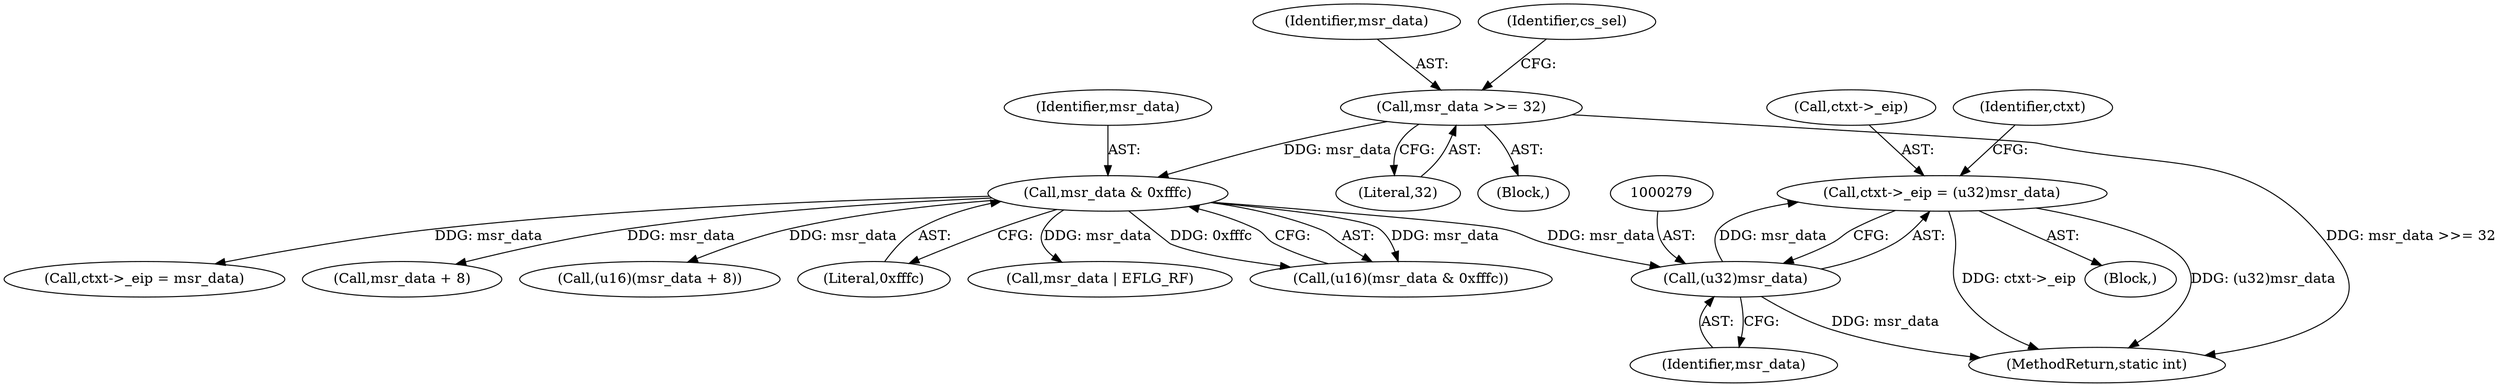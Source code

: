 digraph "0_linux_c2226fc9e87ba3da060e47333657cd6616652b84@pointer" {
"1000274" [label="(Call,ctxt->_eip = (u32)msr_data)"];
"1000278" [label="(Call,(u32)msr_data)"];
"1000173" [label="(Call,msr_data & 0xfffc)"];
"1000166" [label="(Call,msr_data >>= 32)"];
"1000180" [label="(Call,msr_data + 8)"];
"1000166" [label="(Call,msr_data >>= 32)"];
"1000268" [label="(Block,)"];
"1000167" [label="(Identifier,msr_data)"];
"1000274" [label="(Call,ctxt->_eip = (u32)msr_data)"];
"1000104" [label="(Block,)"];
"1000283" [label="(Identifier,ctxt)"];
"1000174" [label="(Identifier,msr_data)"];
"1000178" [label="(Call,(u16)(msr_data + 8))"];
"1000275" [label="(Call,ctxt->_eip)"];
"1000293" [label="(MethodReturn,static int)"];
"1000175" [label="(Literal,0xfffc)"];
"1000170" [label="(Identifier,cs_sel)"];
"1000173" [label="(Call,msr_data & 0xfffc)"];
"1000264" [label="(Call,msr_data | EFLG_RF)"];
"1000171" [label="(Call,(u16)(msr_data & 0xfffc))"];
"1000168" [label="(Literal,32)"];
"1000280" [label="(Identifier,msr_data)"];
"1000249" [label="(Call,ctxt->_eip = msr_data)"];
"1000278" [label="(Call,(u32)msr_data)"];
"1000274" -> "1000268"  [label="AST: "];
"1000274" -> "1000278"  [label="CFG: "];
"1000275" -> "1000274"  [label="AST: "];
"1000278" -> "1000274"  [label="AST: "];
"1000283" -> "1000274"  [label="CFG: "];
"1000274" -> "1000293"  [label="DDG: ctxt->_eip"];
"1000274" -> "1000293"  [label="DDG: (u32)msr_data"];
"1000278" -> "1000274"  [label="DDG: msr_data"];
"1000278" -> "1000280"  [label="CFG: "];
"1000279" -> "1000278"  [label="AST: "];
"1000280" -> "1000278"  [label="AST: "];
"1000278" -> "1000293"  [label="DDG: msr_data"];
"1000173" -> "1000278"  [label="DDG: msr_data"];
"1000173" -> "1000171"  [label="AST: "];
"1000173" -> "1000175"  [label="CFG: "];
"1000174" -> "1000173"  [label="AST: "];
"1000175" -> "1000173"  [label="AST: "];
"1000171" -> "1000173"  [label="CFG: "];
"1000173" -> "1000171"  [label="DDG: msr_data"];
"1000173" -> "1000171"  [label="DDG: 0xfffc"];
"1000166" -> "1000173"  [label="DDG: msr_data"];
"1000173" -> "1000178"  [label="DDG: msr_data"];
"1000173" -> "1000180"  [label="DDG: msr_data"];
"1000173" -> "1000249"  [label="DDG: msr_data"];
"1000173" -> "1000264"  [label="DDG: msr_data"];
"1000166" -> "1000104"  [label="AST: "];
"1000166" -> "1000168"  [label="CFG: "];
"1000167" -> "1000166"  [label="AST: "];
"1000168" -> "1000166"  [label="AST: "];
"1000170" -> "1000166"  [label="CFG: "];
"1000166" -> "1000293"  [label="DDG: msr_data >>= 32"];
}
